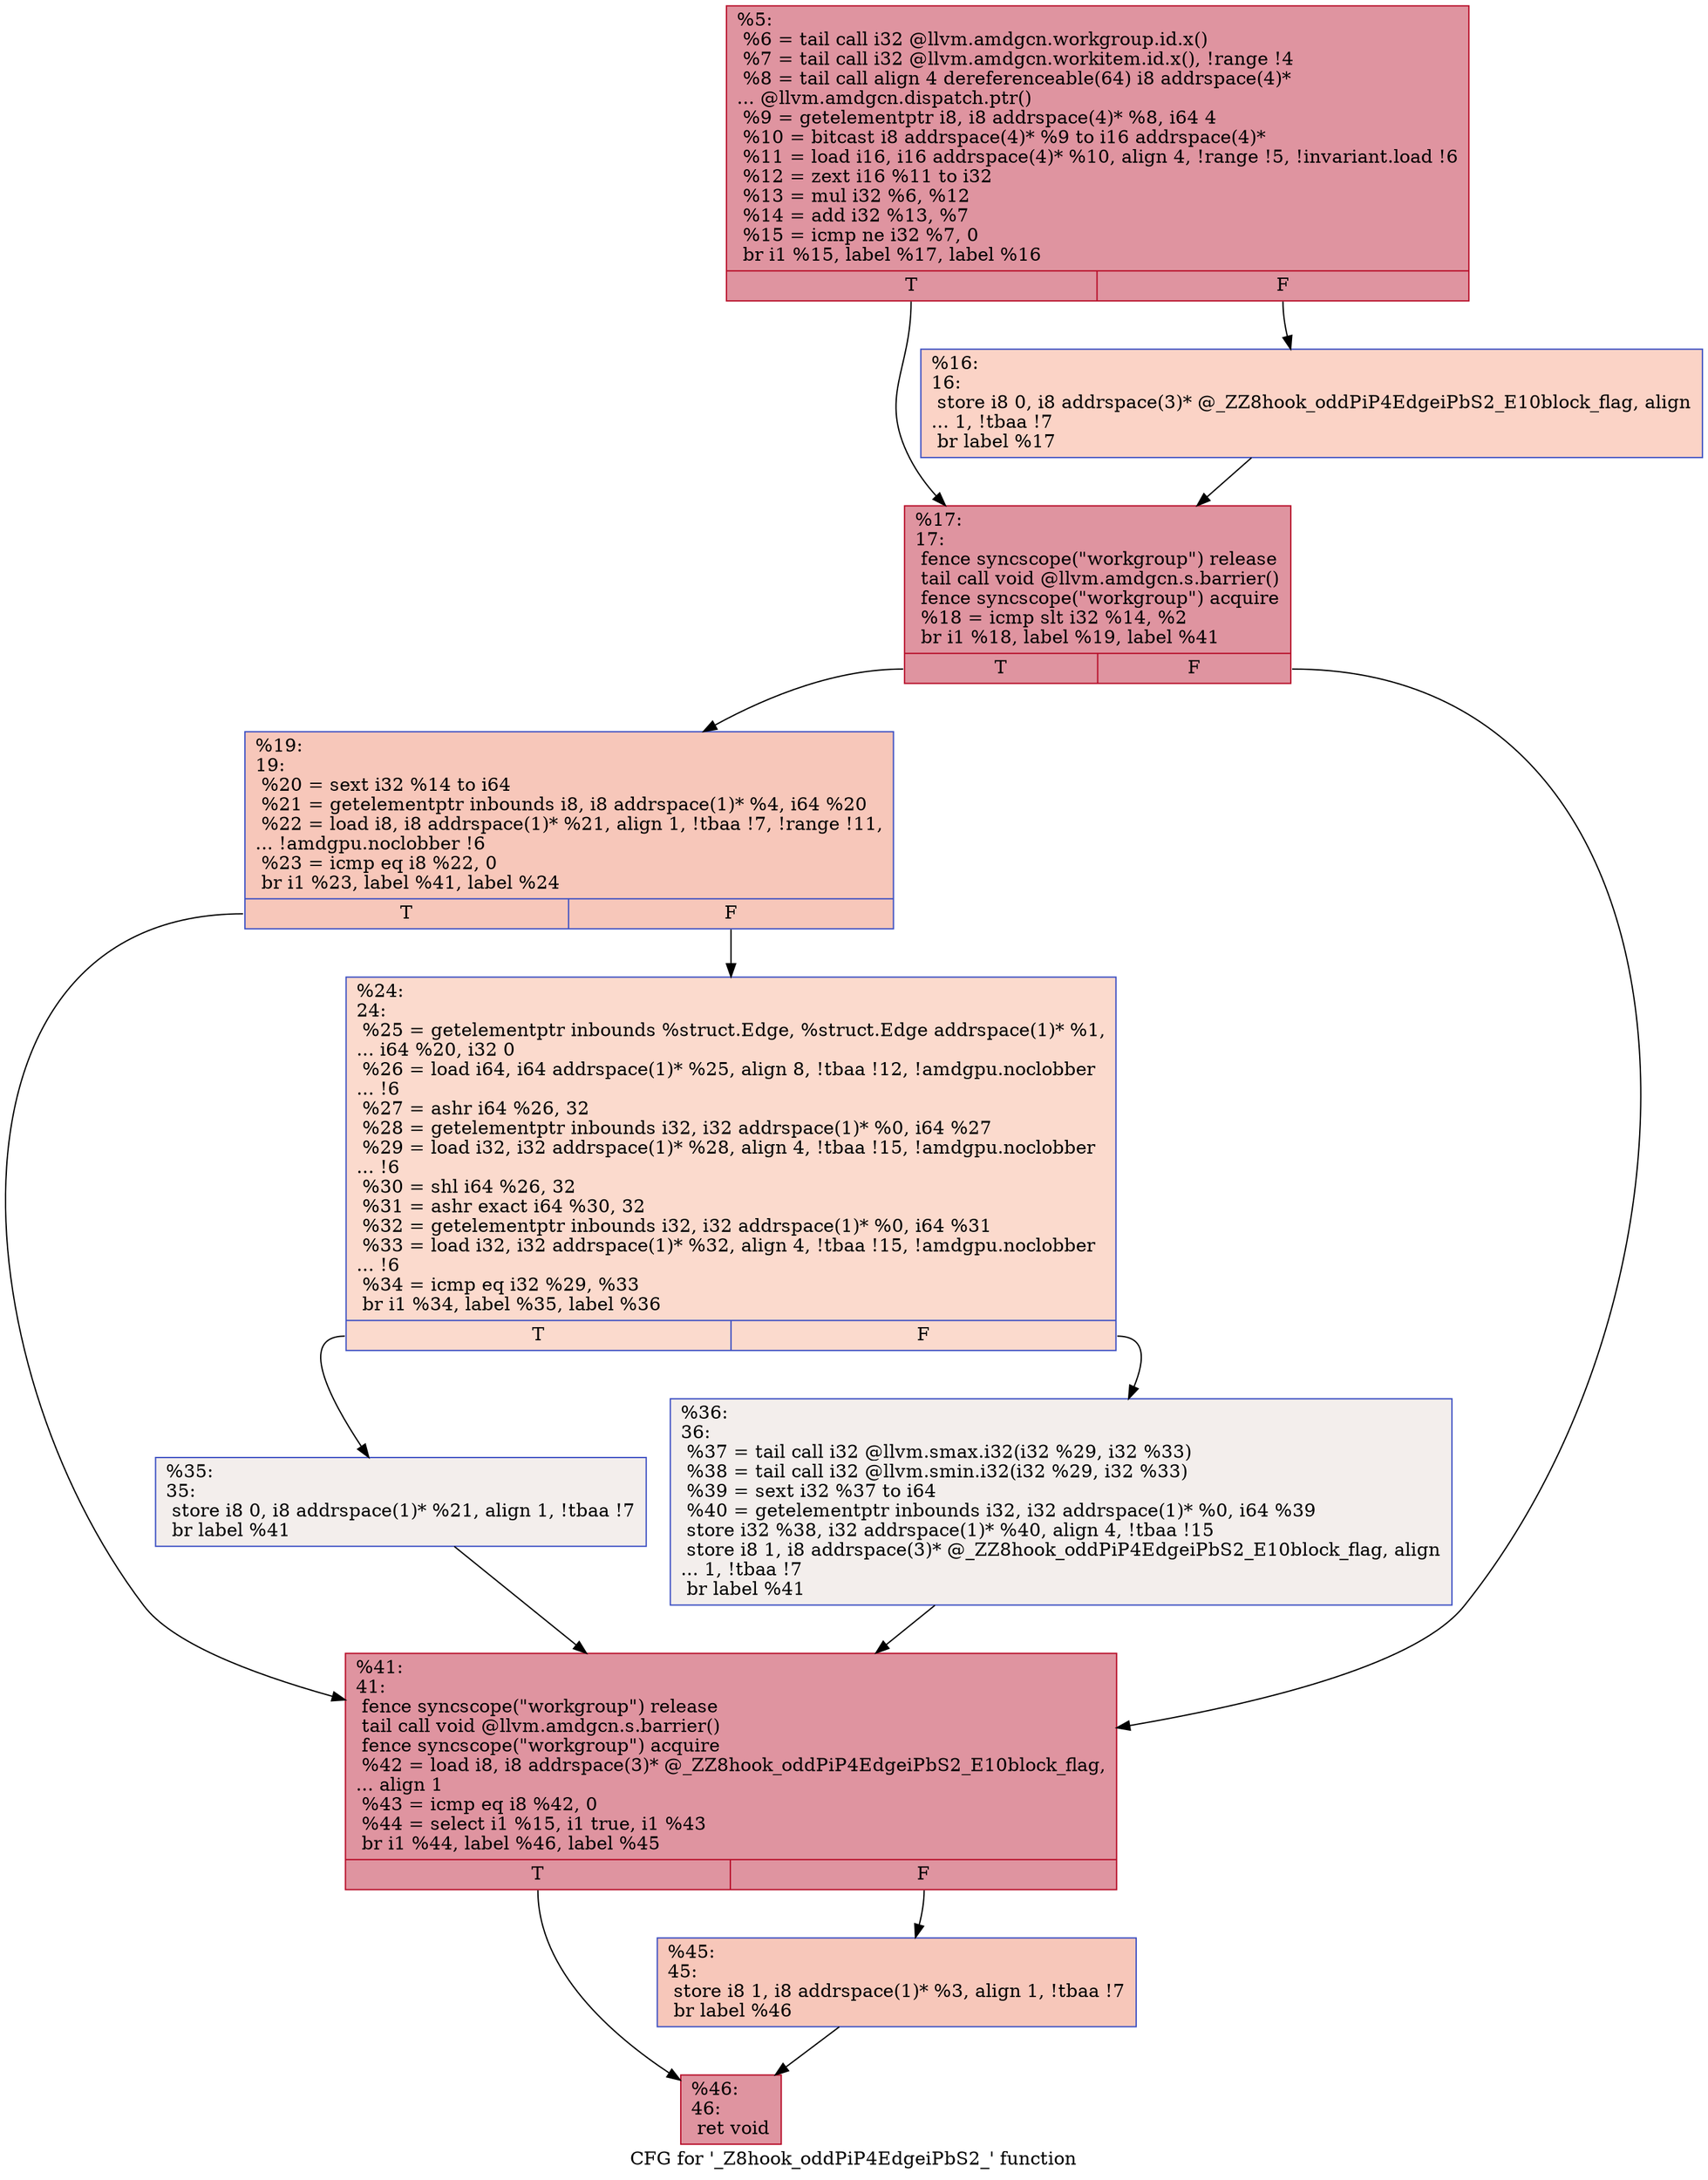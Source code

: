 digraph "CFG for '_Z8hook_oddPiP4EdgeiPbS2_' function" {
	label="CFG for '_Z8hook_oddPiP4EdgeiPbS2_' function";

	Node0x5ec49e0 [shape=record,color="#b70d28ff", style=filled, fillcolor="#b70d2870",label="{%5:\l  %6 = tail call i32 @llvm.amdgcn.workgroup.id.x()\l  %7 = tail call i32 @llvm.amdgcn.workitem.id.x(), !range !4\l  %8 = tail call align 4 dereferenceable(64) i8 addrspace(4)*\l... @llvm.amdgcn.dispatch.ptr()\l  %9 = getelementptr i8, i8 addrspace(4)* %8, i64 4\l  %10 = bitcast i8 addrspace(4)* %9 to i16 addrspace(4)*\l  %11 = load i16, i16 addrspace(4)* %10, align 4, !range !5, !invariant.load !6\l  %12 = zext i16 %11 to i32\l  %13 = mul i32 %6, %12\l  %14 = add i32 %13, %7\l  %15 = icmp ne i32 %7, 0\l  br i1 %15, label %17, label %16\l|{<s0>T|<s1>F}}"];
	Node0x5ec49e0:s0 -> Node0x5ec7150;
	Node0x5ec49e0:s1 -> Node0x5ec71e0;
	Node0x5ec71e0 [shape=record,color="#3d50c3ff", style=filled, fillcolor="#f59c7d70",label="{%16:\l16:                                               \l  store i8 0, i8 addrspace(3)* @_ZZ8hook_oddPiP4EdgeiPbS2_E10block_flag, align\l... 1, !tbaa !7\l  br label %17\l}"];
	Node0x5ec71e0 -> Node0x5ec7150;
	Node0x5ec7150 [shape=record,color="#b70d28ff", style=filled, fillcolor="#b70d2870",label="{%17:\l17:                                               \l  fence syncscope(\"workgroup\") release\l  tail call void @llvm.amdgcn.s.barrier()\l  fence syncscope(\"workgroup\") acquire\l  %18 = icmp slt i32 %14, %2\l  br i1 %18, label %19, label %41\l|{<s0>T|<s1>F}}"];
	Node0x5ec7150:s0 -> Node0x5ec7950;
	Node0x5ec7150:s1 -> Node0x5ec79e0;
	Node0x5ec7950 [shape=record,color="#3d50c3ff", style=filled, fillcolor="#ec7f6370",label="{%19:\l19:                                               \l  %20 = sext i32 %14 to i64\l  %21 = getelementptr inbounds i8, i8 addrspace(1)* %4, i64 %20\l  %22 = load i8, i8 addrspace(1)* %21, align 1, !tbaa !7, !range !11,\l... !amdgpu.noclobber !6\l  %23 = icmp eq i8 %22, 0\l  br i1 %23, label %41, label %24\l|{<s0>T|<s1>F}}"];
	Node0x5ec7950:s0 -> Node0x5ec79e0;
	Node0x5ec7950:s1 -> Node0x5ec8ad0;
	Node0x5ec8ad0 [shape=record,color="#3d50c3ff", style=filled, fillcolor="#f7ac8e70",label="{%24:\l24:                                               \l  %25 = getelementptr inbounds %struct.Edge, %struct.Edge addrspace(1)* %1,\l... i64 %20, i32 0\l  %26 = load i64, i64 addrspace(1)* %25, align 8, !tbaa !12, !amdgpu.noclobber\l... !6\l  %27 = ashr i64 %26, 32\l  %28 = getelementptr inbounds i32, i32 addrspace(1)* %0, i64 %27\l  %29 = load i32, i32 addrspace(1)* %28, align 4, !tbaa !15, !amdgpu.noclobber\l... !6\l  %30 = shl i64 %26, 32\l  %31 = ashr exact i64 %30, 32\l  %32 = getelementptr inbounds i32, i32 addrspace(1)* %0, i64 %31\l  %33 = load i32, i32 addrspace(1)* %32, align 4, !tbaa !15, !amdgpu.noclobber\l... !6\l  %34 = icmp eq i32 %29, %33\l  br i1 %34, label %35, label %36\l|{<s0>T|<s1>F}}"];
	Node0x5ec8ad0:s0 -> Node0x5ec73d0;
	Node0x5ec8ad0:s1 -> Node0x5ec9c80;
	Node0x5ec73d0 [shape=record,color="#3d50c3ff", style=filled, fillcolor="#e3d9d370",label="{%35:\l35:                                               \l  store i8 0, i8 addrspace(1)* %21, align 1, !tbaa !7\l  br label %41\l}"];
	Node0x5ec73d0 -> Node0x5ec79e0;
	Node0x5ec9c80 [shape=record,color="#3d50c3ff", style=filled, fillcolor="#e3d9d370",label="{%36:\l36:                                               \l  %37 = tail call i32 @llvm.smax.i32(i32 %29, i32 %33)\l  %38 = tail call i32 @llvm.smin.i32(i32 %29, i32 %33)\l  %39 = sext i32 %37 to i64\l  %40 = getelementptr inbounds i32, i32 addrspace(1)* %0, i64 %39\l  store i32 %38, i32 addrspace(1)* %40, align 4, !tbaa !15\l  store i8 1, i8 addrspace(3)* @_ZZ8hook_oddPiP4EdgeiPbS2_E10block_flag, align\l... 1, !tbaa !7\l  br label %41\l}"];
	Node0x5ec9c80 -> Node0x5ec79e0;
	Node0x5ec79e0 [shape=record,color="#b70d28ff", style=filled, fillcolor="#b70d2870",label="{%41:\l41:                                               \l  fence syncscope(\"workgroup\") release\l  tail call void @llvm.amdgcn.s.barrier()\l  fence syncscope(\"workgroup\") acquire\l  %42 = load i8, i8 addrspace(3)* @_ZZ8hook_oddPiP4EdgeiPbS2_E10block_flag,\l... align 1\l  %43 = icmp eq i8 %42, 0\l  %44 = select i1 %15, i1 true, i1 %43\l  br i1 %44, label %46, label %45\l|{<s0>T|<s1>F}}"];
	Node0x5ec79e0:s0 -> Node0x5eca720;
	Node0x5ec79e0:s1 -> Node0x5eca920;
	Node0x5eca920 [shape=record,color="#3d50c3ff", style=filled, fillcolor="#ec7f6370",label="{%45:\l45:                                               \l  store i8 1, i8 addrspace(1)* %3, align 1, !tbaa !7\l  br label %46\l}"];
	Node0x5eca920 -> Node0x5eca720;
	Node0x5eca720 [shape=record,color="#b70d28ff", style=filled, fillcolor="#b70d2870",label="{%46:\l46:                                               \l  ret void\l}"];
}
